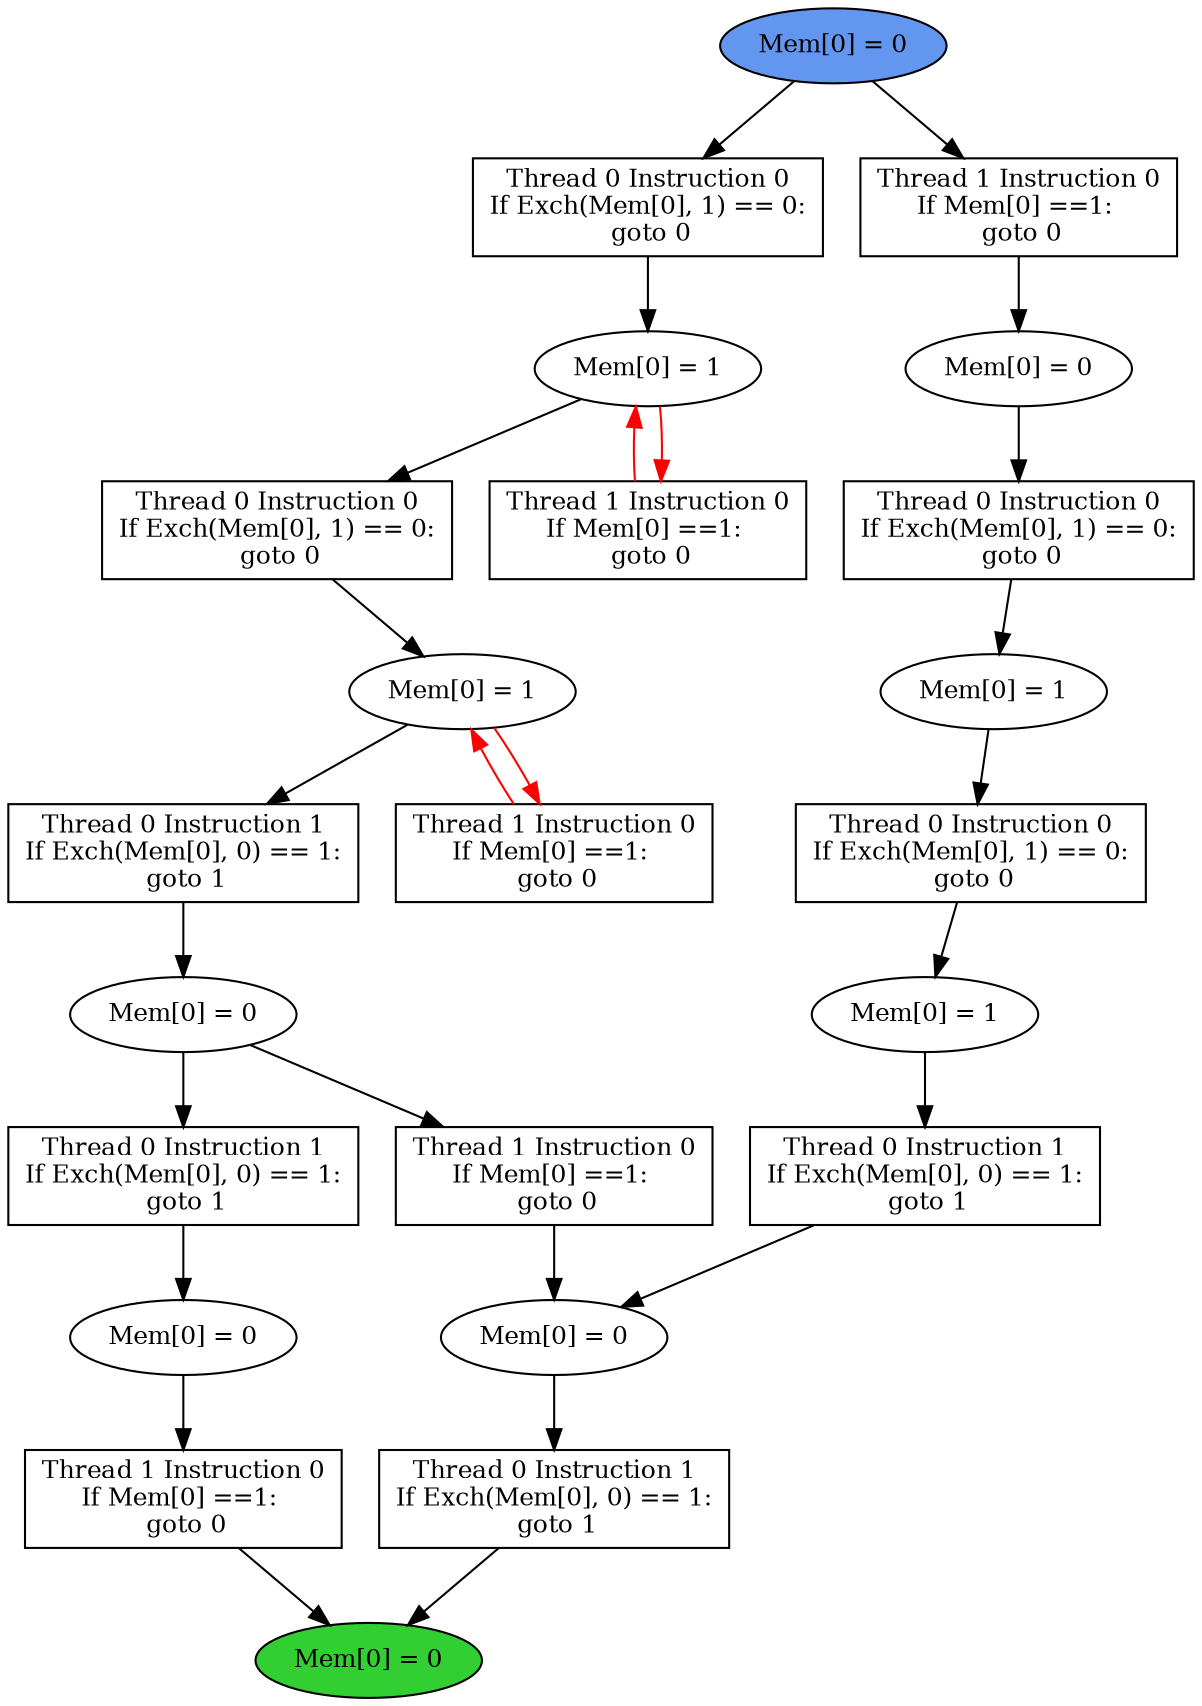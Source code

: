 digraph "graph" {
graph [fontsize=12]
node [fontsize=12]
edge [fontsize=12]
rankdir=TB;
"N32" -> "N31" [uuid = "<A0, S7>", color = "#000000", fontcolor = "#ffffff", style = "solid", label = "", dir = "forward", weight = "1"]
"N30" -> "N29" [uuid = "<A1, S6>", color = "#000000", fontcolor = "#ffffff", style = "solid", label = "", dir = "forward", weight = "1"]
"N23" -> "N22" [uuid = "<A2, S1>", color = "#000000", fontcolor = "#ffffff", style = "solid", label = "", dir = "forward", weight = "1"]
"N21" -> "N20" [uuid = "<A3, S0>", color = "#000000", fontcolor = "#ffffff", style = "solid", label = "", dir = "forward", weight = "1"]
"N31" -> "N27" [uuid = "<A4, S7>", color = "#ff0000", fontcolor = "#ffffff", style = "solid", label = "", dir = "back", weight = "1"]
"N13" -> "N12" [uuid = "<A5, S5>", color = "#000000", fontcolor = "#ffffff", style = "solid", label = "", dir = "forward", weight = "1"]
"N15" -> "N14" [uuid = "<A6, S4>", color = "#000000", fontcolor = "#ffffff", style = "solid", label = "", dir = "forward", weight = "1"]
"N19" -> "N8" [uuid = "<A7, END$0>", color = "#000000", fontcolor = "#ffffff", style = "solid", label = "", dir = "forward", weight = "1"]
"N29" -> "N28" [uuid = "<A8, S6>", color = "#ff0000", fontcolor = "#ffffff", style = "solid", label = "", dir = "back", weight = "1"]
"N18" -> "N10" [uuid = "<A9, S3>", color = "#000000", fontcolor = "#ffffff", style = "solid", label = "", dir = "forward", weight = "1"]
"N17" -> "N16" [uuid = "<A10, S2>", color = "#000000", fontcolor = "#ffffff", style = "solid", label = "", dir = "forward", weight = "1"]
"N9" -> "N8" [uuid = "<A11, END$0>", color = "#000000", fontcolor = "#ffffff", style = "solid", label = "", dir = "forward", weight = "1"]
"N11" -> "N10" [uuid = "<A12, S3>", color = "#000000", fontcolor = "#ffffff", style = "solid", label = "", dir = "forward", weight = "1"]
"N33" -> "N32" [uuid = "<A0, START$0>", color = "#000000", fontcolor = "#ffffff", style = "solid", label = "", dir = "forward", weight = "1"]
"N31" -> "N30" [uuid = "<A1, S7>", color = "#000000", fontcolor = "#ffffff", style = "solid", label = "", dir = "forward", weight = "1"]
"N29" -> "N23" [uuid = "<A2, S6>", color = "#000000", fontcolor = "#ffffff", style = "solid", label = "", dir = "forward", weight = "1"]
"N22" -> "N21" [uuid = "<A3, S1>", color = "#000000", fontcolor = "#ffffff", style = "solid", label = "", dir = "forward", weight = "1"]
"N31" -> "N27" [uuid = "<A4, S7>", color = "#ff0000", fontcolor = "#ffffff", style = "solid", label = "", dir = "forward", weight = "1"]
"N14" -> "N13" [uuid = "<A5, S4>", color = "#000000", fontcolor = "#ffffff", style = "solid", label = "", dir = "forward", weight = "1"]
"N16" -> "N15" [uuid = "<A6, S2>", color = "#000000", fontcolor = "#ffffff", style = "solid", label = "", dir = "forward", weight = "1"]
"N20" -> "N19" [uuid = "<A7, S0>", color = "#000000", fontcolor = "#ffffff", style = "solid", label = "", dir = "forward", weight = "1"]
"N29" -> "N28" [uuid = "<A8, S6>", color = "#ff0000", fontcolor = "#ffffff", style = "solid", label = "", dir = "forward", weight = "1"]
"N22" -> "N18" [uuid = "<A9, S1>", color = "#000000", fontcolor = "#ffffff", style = "solid", label = "", dir = "forward", weight = "1"]
"N33" -> "N17" [uuid = "<A10, START$0>", color = "#000000", fontcolor = "#ffffff", style = "solid", label = "", dir = "forward", weight = "1"]
"N10" -> "N9" [uuid = "<A11, S3>", color = "#000000", fontcolor = "#ffffff", style = "solid", label = "", dir = "forward", weight = "1"]
"N12" -> "N11" [uuid = "<A12, S5>", color = "#000000", fontcolor = "#ffffff", style = "solid", label = "", dir = "forward", weight = "1"]
"N8" [uuid="END$0", label="Mem[0] = 0", fillcolor = "#31cf31", fontcolor = "#000000", shape = "ellipse", style = "filled, solid"]
"N9" [uuid="A11", label="Thread 0 Instruction 1
If Exch(Mem[0], 0) == 1:
 goto 1", fillcolor = "#ffffff", fontcolor = "#000000", shape = "box", style = "filled, solid"]
"N10" [uuid="S3", label="Mem[0] = 0", fillcolor = "#ffffff", fontcolor = "#000000", shape = "ellipse", style = "filled, solid"]
"N11" [uuid="A12", label="Thread 0 Instruction 1
If Exch(Mem[0], 0) == 1:
 goto 1", fillcolor = "#ffffff", fontcolor = "#000000", shape = "box", style = "filled, solid"]
"N12" [uuid="S5", label="Mem[0] = 1", fillcolor = "#ffffff", fontcolor = "#000000", shape = "ellipse", style = "filled, solid"]
"N13" [uuid="A5", label="Thread 0 Instruction 0
If Exch(Mem[0], 1) == 0:
 goto 0", fillcolor = "#ffffff", fontcolor = "#000000", shape = "box", style = "filled, solid"]
"N14" [uuid="S4", label="Mem[0] = 1", fillcolor = "#ffffff", fontcolor = "#000000", shape = "ellipse", style = "filled, solid"]
"N15" [uuid="A6", label="Thread 0 Instruction 0
If Exch(Mem[0], 1) == 0:
 goto 0", fillcolor = "#ffffff", fontcolor = "#000000", shape = "box", style = "filled, solid"]
"N16" [uuid="S2", label="Mem[0] = 0", fillcolor = "#ffffff", fontcolor = "#000000", shape = "ellipse", style = "filled, solid"]
"N17" [uuid="A10", label="Thread 1 Instruction 0
If Mem[0] ==1: 
 goto 0", fillcolor = "#ffffff", fontcolor = "#000000", shape = "box", style = "filled, solid"]
"N18" [uuid="A9", label="Thread 1 Instruction 0
If Mem[0] ==1: 
 goto 0", fillcolor = "#ffffff", fontcolor = "#000000", shape = "box", style = "filled, solid"]
"N19" [uuid="A7", label="Thread 1 Instruction 0
If Mem[0] ==1: 
 goto 0", fillcolor = "#ffffff", fontcolor = "#000000", shape = "box", style = "filled, solid"]
"N20" [uuid="S0", label="Mem[0] = 0", fillcolor = "#ffffff", fontcolor = "#000000", shape = "ellipse", style = "filled, solid"]
"N21" [uuid="A3", label="Thread 0 Instruction 1
If Exch(Mem[0], 0) == 1:
 goto 1", fillcolor = "#ffffff", fontcolor = "#000000", shape = "box", style = "filled, solid"]
"N22" [uuid="S1", label="Mem[0] = 0", fillcolor = "#ffffff", fontcolor = "#000000", shape = "ellipse", style = "filled, solid"]
"N23" [uuid="A2", label="Thread 0 Instruction 1
If Exch(Mem[0], 0) == 1:
 goto 1", fillcolor = "#ffffff", fontcolor = "#000000", shape = "box", style = "filled, solid"]
"N27" [uuid="A4", label="Thread 1 Instruction 0
If Mem[0] ==1: 
 goto 0", fillcolor = "#ffffff", fontcolor = "#000000", shape = "box", style = "filled, solid"]
"N28" [uuid="A8", label="Thread 1 Instruction 0
If Mem[0] ==1: 
 goto 0", fillcolor = "#ffffff", fontcolor = "#000000", shape = "box", style = "filled, solid"]
"N29" [uuid="S6", label="Mem[0] = 1", fillcolor = "#ffffff", fontcolor = "#000000", shape = "ellipse", style = "filled, solid"]
"N30" [uuid="A1", label="Thread 0 Instruction 0
If Exch(Mem[0], 1) == 0:
 goto 0", fillcolor = "#ffffff", fontcolor = "#000000", shape = "box", style = "filled, solid"]
"N31" [uuid="S7", label="Mem[0] = 1", fillcolor = "#ffffff", fontcolor = "#000000", shape = "ellipse", style = "filled, solid"]
"N32" [uuid="A0", label="Thread 0 Instruction 0
If Exch(Mem[0], 1) == 0:
 goto 0", fillcolor = "#ffffff", fontcolor = "#000000", shape = "box", style = "filled, solid"]
"N33" [uuid="START$0", label="Mem[0] = 0", fillcolor = "#6396ef", fontcolor = "#000000", shape = "ellipse", style = "filled, solid"]
}